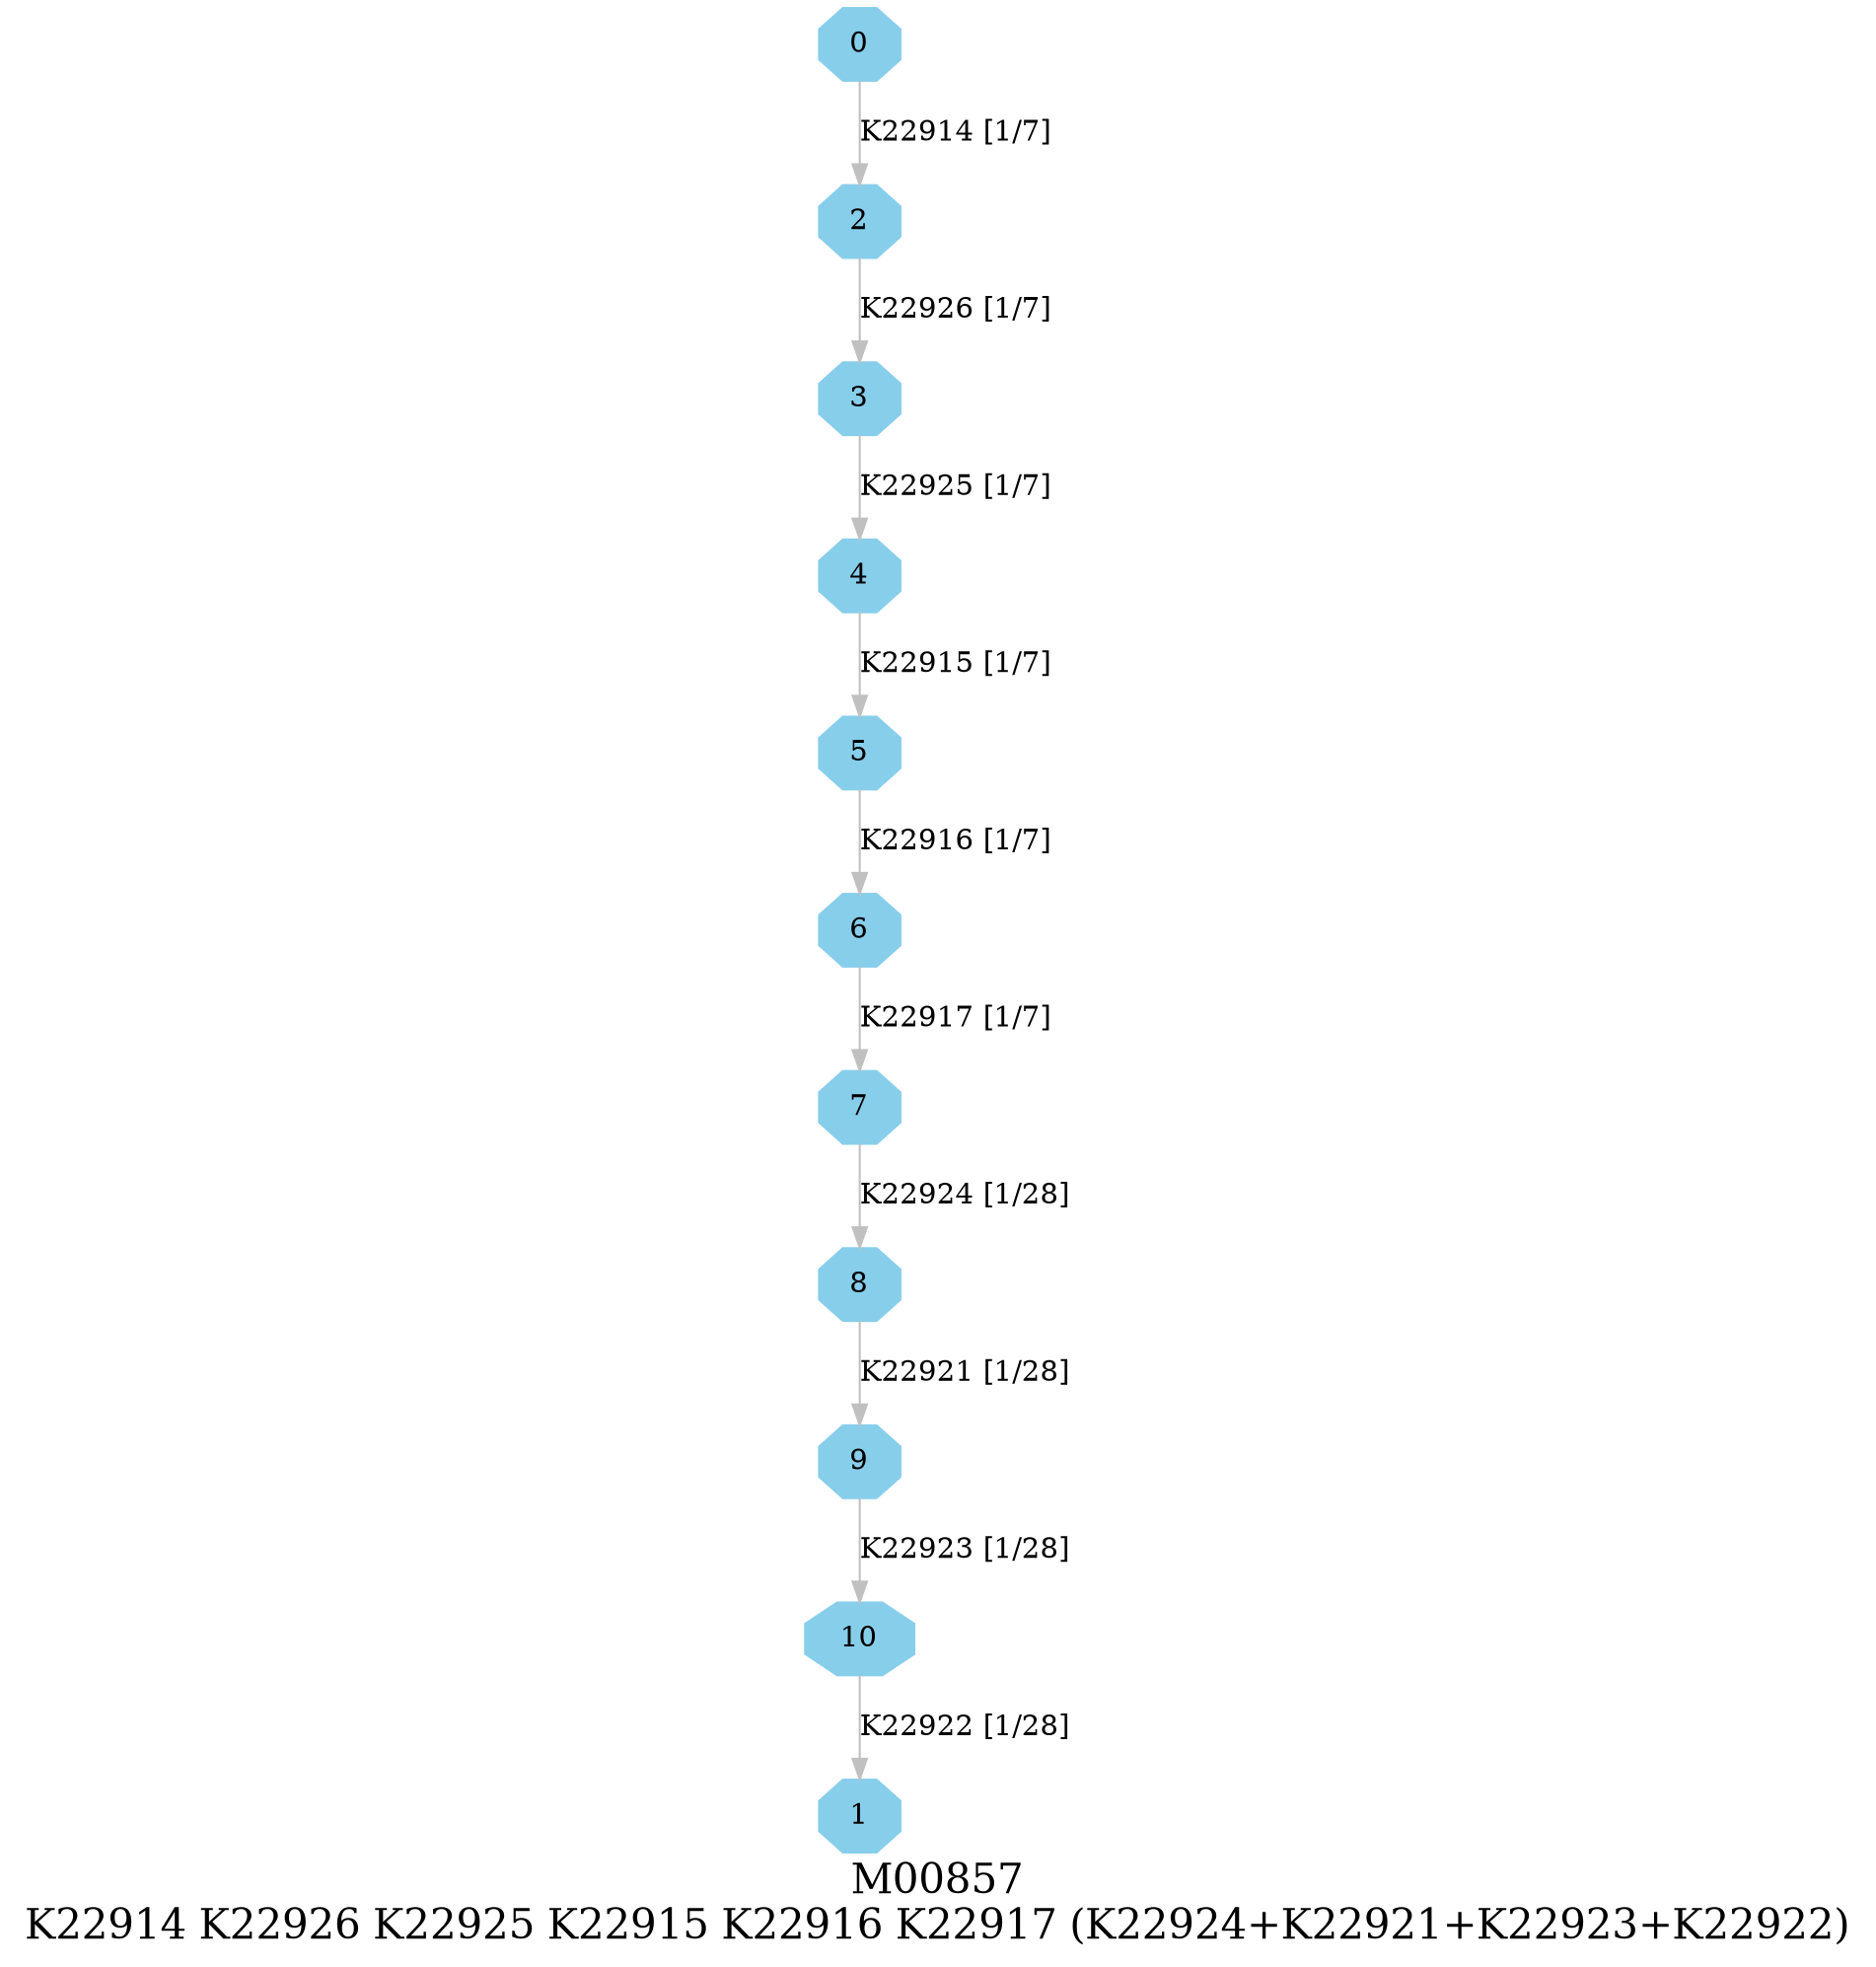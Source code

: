 digraph G {
graph [label="M00857
K22914 K22926 K22925 K22915 K22916 K22917 (K22924+K22921+K22923+K22922)",fontsize=20];
node [shape=box,style=filled];
edge [len=3,color=grey];
{node [width=.3,height=.3,shape=octagon,style=filled,color=skyblue] 0 1 2 3 4 5 6 7 8 9 10 }
0 -> 2 [label="K22914 [1/7]"];
2 -> 3 [label="K22926 [1/7]"];
3 -> 4 [label="K22925 [1/7]"];
4 -> 5 [label="K22915 [1/7]"];
5 -> 6 [label="K22916 [1/7]"];
6 -> 7 [label="K22917 [1/7]"];
7 -> 8 [label="K22924 [1/28]"];
8 -> 9 [label="K22921 [1/28]"];
9 -> 10 [label="K22923 [1/28]"];
10 -> 1 [label="K22922 [1/28]"];
}
